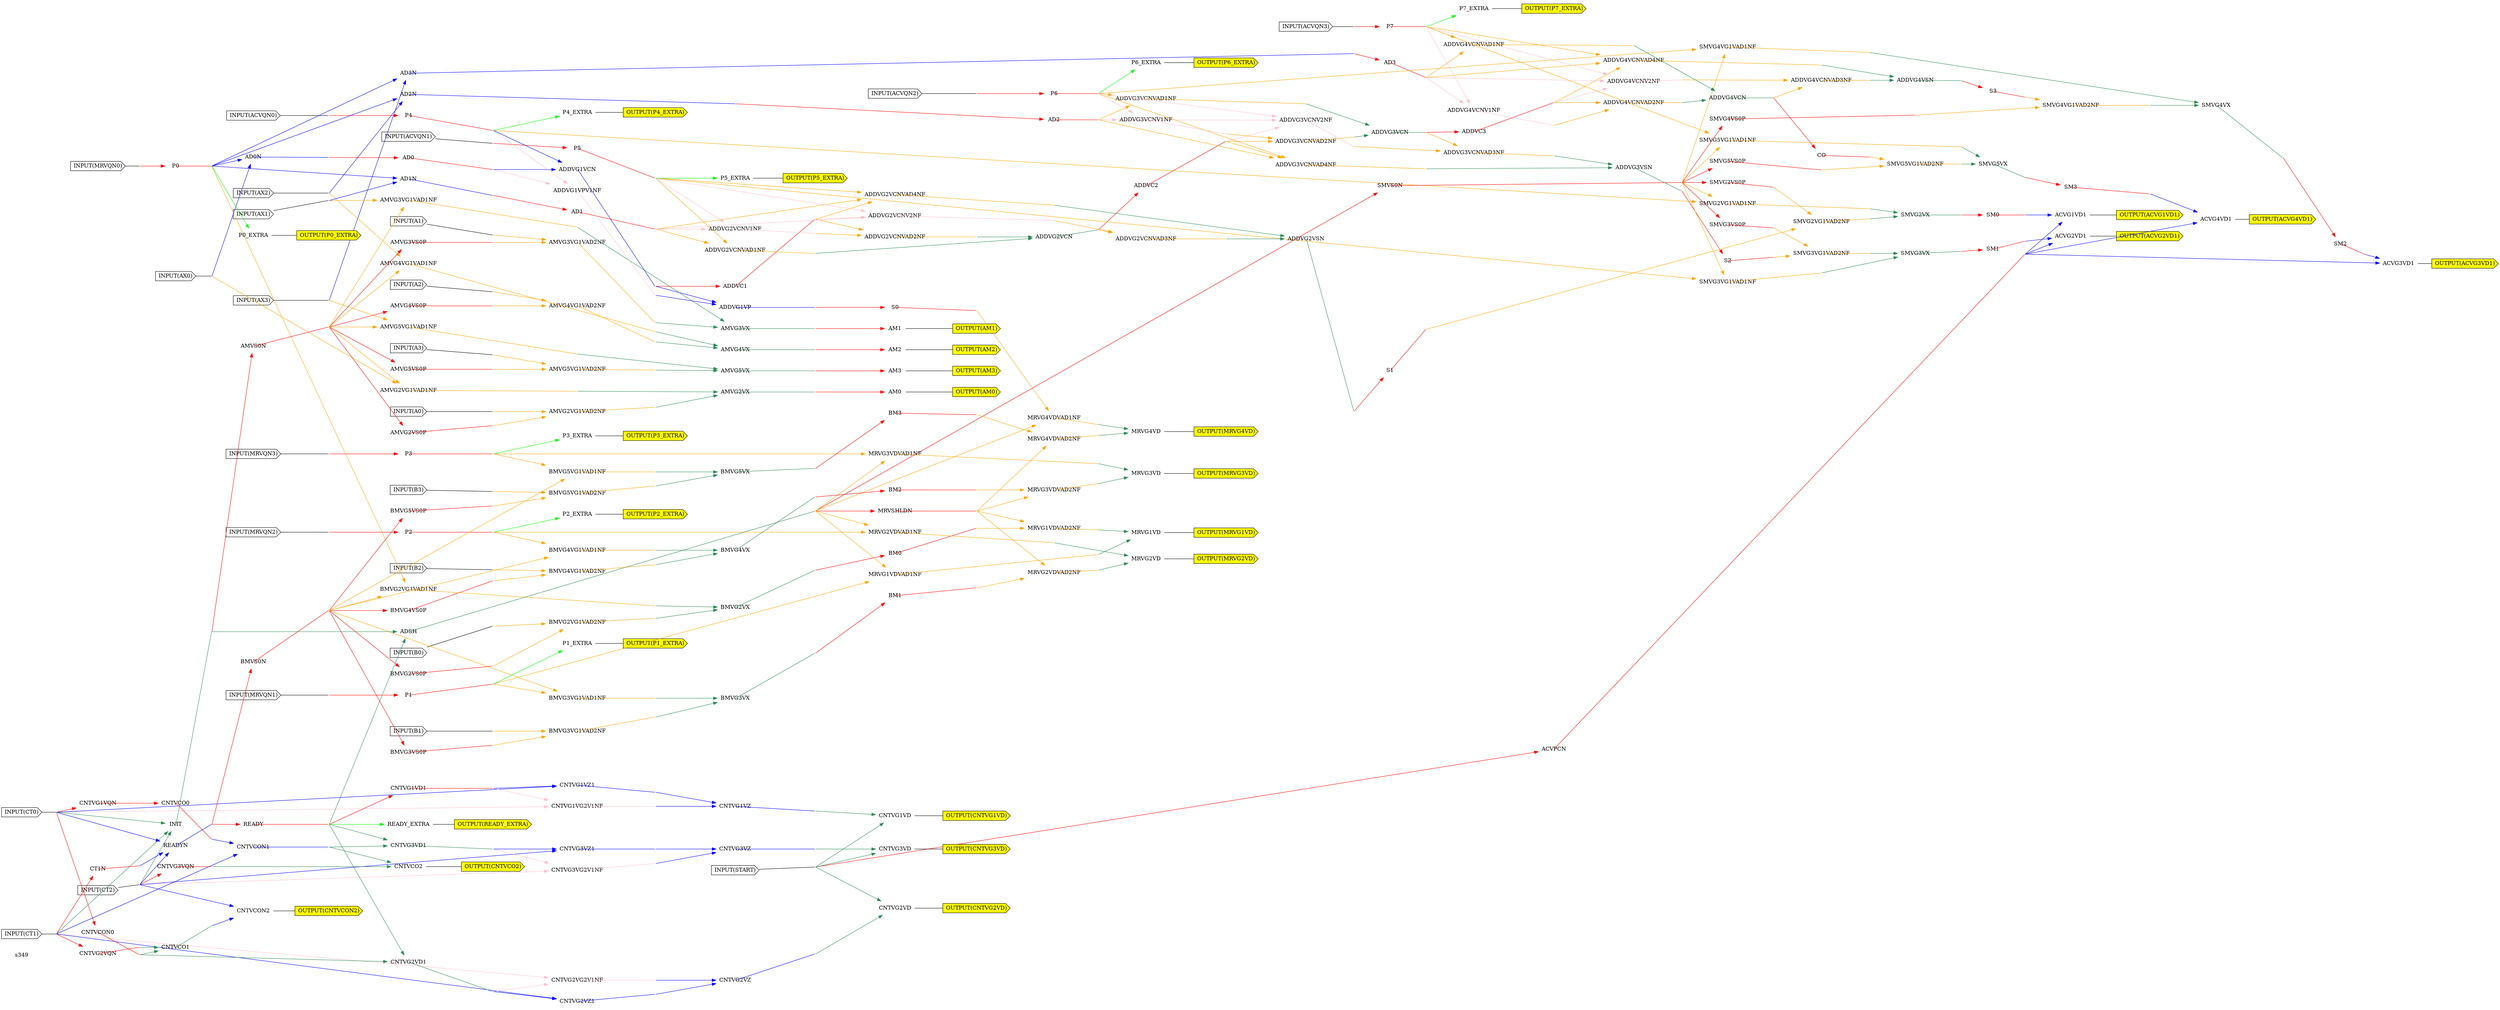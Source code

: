 digraph a
{
	//24 Inputs
	//26 Outputs
	//170 Gates
	overlap = false;
	rankdir = LR;
	splines = false;
	"s349" [color = invis]
	START [label = "INPUT(START)" shape = cds style = filled fillcolor = white]
	OSTART [label = "", fixedsize="false", width=0, height=0, shape=none]
	START -> OSTART [arrowhead=none]
	B0 [label = "INPUT(B0)" shape = cds style = filled fillcolor = white]
	OB0 [label = "", fixedsize="false", width=0, height=0, shape=none]
	B0 -> OB0 [arrowhead=none]
	B1 [label = "INPUT(B1)" shape = cds style = filled fillcolor = white]
	OB1 [label = "", fixedsize="false", width=0, height=0, shape=none]
	B1 -> OB1 [arrowhead=none]
	B2 [label = "INPUT(B2)" shape = cds style = filled fillcolor = white]
	OB2 [label = "", fixedsize="false", width=0, height=0, shape=none]
	B2 -> OB2 [arrowhead=none]
	B3 [label = "INPUT(B3)" shape = cds style = filled fillcolor = white]
	OB3 [label = "", fixedsize="false", width=0, height=0, shape=none]
	B3 -> OB3 [arrowhead=none]
	A0 [label = "INPUT(A0)" shape = cds style = filled fillcolor = white]
	OA0 [label = "", fixedsize="false", width=0, height=0, shape=none]
	A0 -> OA0 [arrowhead=none]
	A1 [label = "INPUT(A1)" shape = cds style = filled fillcolor = white]
	OA1 [label = "", fixedsize="false", width=0, height=0, shape=none]
	A1 -> OA1 [arrowhead=none]
	A2 [label = "INPUT(A2)" shape = cds style = filled fillcolor = white]
	OA2 [label = "", fixedsize="false", width=0, height=0, shape=none]
	A2 -> OA2 [arrowhead=none]
	A3 [label = "INPUT(A3)" shape = cds style = filled fillcolor = white]
	OA3 [label = "", fixedsize="false", width=0, height=0, shape=none]
	A3 -> OA3 [arrowhead=none]
	CT2 [label = "INPUT(CT2)" shape = cds style = filled fillcolor = white]
	OCT2 [label = "", fixedsize="false", width=0, height=0, shape=none]
	CT2 -> OCT2 [arrowhead=none]
	CT1 [label = "INPUT(CT1)" shape = cds style = filled fillcolor = white]
	OCT1 [label = "", fixedsize="false", width=0, height=0, shape=none]
	CT1 -> OCT1 [arrowhead=none]
	CT0 [label = "INPUT(CT0)" shape = cds style = filled fillcolor = white]
	OCT0 [label = "", fixedsize="false", width=0, height=0, shape=none]
	CT0 -> OCT0 [arrowhead=none]
	ACVQN3 [label = "INPUT(ACVQN3)" shape = cds style = filled fillcolor = white]
	OACVQN3 [label = "", fixedsize="false", width=0, height=0, shape=none]
	ACVQN3 -> OACVQN3 [arrowhead=none]
	ACVQN2 [label = "INPUT(ACVQN2)" shape = cds style = filled fillcolor = white]
	OACVQN2 [label = "", fixedsize="false", width=0, height=0, shape=none]
	ACVQN2 -> OACVQN2 [arrowhead=none]
	ACVQN1 [label = "INPUT(ACVQN1)" shape = cds style = filled fillcolor = white]
	OACVQN1 [label = "", fixedsize="false", width=0, height=0, shape=none]
	ACVQN1 -> OACVQN1 [arrowhead=none]
	ACVQN0 [label = "INPUT(ACVQN0)" shape = cds style = filled fillcolor = white]
	OACVQN0 [label = "", fixedsize="false", width=0, height=0, shape=none]
	ACVQN0 -> OACVQN0 [arrowhead=none]
	MRVQN3 [label = "INPUT(MRVQN3)" shape = cds style = filled fillcolor = white]
	OMRVQN3 [label = "", fixedsize="false", width=0, height=0, shape=none]
	MRVQN3 -> OMRVQN3 [arrowhead=none]
	MRVQN2 [label = "INPUT(MRVQN2)" shape = cds style = filled fillcolor = white]
	OMRVQN2 [label = "", fixedsize="false", width=0, height=0, shape=none]
	MRVQN2 -> OMRVQN2 [arrowhead=none]
	MRVQN1 [label = "INPUT(MRVQN1)" shape = cds style = filled fillcolor = white]
	OMRVQN1 [label = "", fixedsize="false", width=0, height=0, shape=none]
	MRVQN1 -> OMRVQN1 [arrowhead=none]
	MRVQN0 [label = "INPUT(MRVQN0)" shape = cds style = filled fillcolor = white]
	OMRVQN0 [label = "", fixedsize="false", width=0, height=0, shape=none]
	MRVQN0 -> OMRVQN0 [arrowhead=none]
	AX3 [label = "INPUT(AX3)" shape = cds style = filled fillcolor = white]
	OAX3 [label = "", fixedsize="false", width=0, height=0, shape=none]
	AX3 -> OAX3 [arrowhead=none]
	AX2 [label = "INPUT(AX2)" shape = cds style = filled fillcolor = white]
	OAX2 [label = "", fixedsize="false", width=0, height=0, shape=none]
	AX2 -> OAX2 [arrowhead=none]
	AX1 [label = "INPUT(AX1)" shape = cds style = filled fillcolor = white]
	OAX1 [label = "", fixedsize="false", width=0, height=0, shape=none]
	AX1 -> OAX1 [arrowhead=none]
	AX0 [label = "INPUT(AX0)" shape = cds style = filled fillcolor = white]
	OAX0 [label = "", fixedsize="false", width=0, height=0, shape=none]
	AX0 -> OAX0 [arrowhead=none]
	OREADY_EXTRA [label = "OUTPUT(READY_EXTRA)" shape = cds style = filled fillcolor = yellow]
	OP7_EXTRA [label = "OUTPUT(P7_EXTRA)" shape = cds style = filled fillcolor = yellow]
	OP6_EXTRA [label = "OUTPUT(P6_EXTRA)" shape = cds style = filled fillcolor = yellow]
	OP5_EXTRA [label = "OUTPUT(P5_EXTRA)" shape = cds style = filled fillcolor = yellow]
	OP4_EXTRA [label = "OUTPUT(P4_EXTRA)" shape = cds style = filled fillcolor = yellow]
	OP3_EXTRA [label = "OUTPUT(P3_EXTRA)" shape = cds style = filled fillcolor = yellow]
	OP2_EXTRA [label = "OUTPUT(P2_EXTRA)" shape = cds style = filled fillcolor = yellow]
	OP1_EXTRA [label = "OUTPUT(P1_EXTRA)" shape = cds style = filled fillcolor = yellow]
	OP0_EXTRA [label = "OUTPUT(P0_EXTRA)" shape = cds style = filled fillcolor = yellow]
	OAM3 [label = "OUTPUT(AM3)" shape = cds style = filled fillcolor = yellow]
	OAM2 [label = "OUTPUT(AM2)" shape = cds style = filled fillcolor = yellow]
	OAM1 [label = "OUTPUT(AM1)" shape = cds style = filled fillcolor = yellow]
	OAM0 [label = "OUTPUT(AM0)" shape = cds style = filled fillcolor = yellow]
	OCNTVCON2 [label = "OUTPUT(CNTVCON2)" shape = cds style = filled fillcolor = yellow]
	OACVG4VD1 [label = "OUTPUT(ACVG4VD1)" shape = cds style = filled fillcolor = yellow]
	OACVG3VD1 [label = "OUTPUT(ACVG3VD1)" shape = cds style = filled fillcolor = yellow]
	OACVG2VD1 [label = "OUTPUT(ACVG2VD1)" shape = cds style = filled fillcolor = yellow]
	OACVG1VD1 [label = "OUTPUT(ACVG1VD1)" shape = cds style = filled fillcolor = yellow]
	OCNTVCO2 [label = "OUTPUT(CNTVCO2)" shape = cds style = filled fillcolor = yellow]
	OCNTVG3VD [label = "OUTPUT(CNTVG3VD)" shape = cds style = filled fillcolor = yellow]
	OCNTVG2VD [label = "OUTPUT(CNTVG2VD)" shape = cds style = filled fillcolor = yellow]
	OCNTVG1VD [label = "OUTPUT(CNTVG1VD)" shape = cds style = filled fillcolor = yellow]
	OMRVG4VD [label = "OUTPUT(MRVG4VD)" shape = cds style = filled fillcolor = yellow]
	OMRVG3VD [label = "OUTPUT(MRVG3VD)" shape = cds style = filled fillcolor = yellow]
	OMRVG2VD [label = "OUTPUT(MRVG2VD)" shape = cds style = filled fillcolor = yellow]
	OMRVG1VD [label = "OUTPUT(MRVG1VD)" shape = cds style = filled fillcolor = yellow]
	READY [label = "READY" shape = none fillcolor = red image="NOT.png"];
	OREADY [label = "", fixedsize="false", width=0, height=0, shape=none]
	READY -> OREADY [arrowhead=none color = red tailclip=false]
	OREADYN -> READY [color = red];
	CT1N [label = "CT1N" shape = none fillcolor = red image="NOT.png"];
	OCT1N [label = "", fixedsize="false", width=0, height=0, shape=none]
	CT1N -> OCT1N [arrowhead=none color = red tailclip=false]
	OCT1 -> CT1N [color = red];
	CNTVG3VQN [label = "CNTVG3VQN" shape = none fillcolor = red image="NOT.png"];
	OCNTVG3VQN [label = "", fixedsize="false", width=0, height=0, shape=none]
	CNTVG3VQN -> OCNTVG3VQN [arrowhead=none color = red tailclip=false]
	OCT2 -> CNTVG3VQN [color = red];
	CNTVG2VQN [label = "CNTVG2VQN" shape = none fillcolor = red image="NOT.png"];
	OCNTVG2VQN [label = "", fixedsize="false", width=0, height=0, shape=none]
	CNTVG2VQN -> OCNTVG2VQN [arrowhead=none color = red tailclip=false]
	OCT1 -> CNTVG2VQN [color = red];
	CNTVCO0 [label = "CNTVCO0" shape = none fillcolor = red image="NOT.png"];
	OCNTVCO0 [label = "", fixedsize="false", width=0, height=0, shape=none]
	CNTVCO0 -> OCNTVCO0 [arrowhead=none color = red tailclip=false]
	OCNTVG1VQN -> CNTVCO0 [color = red];
	CNTVCON0 [label = "CNTVCON0" shape = none fillcolor = red image="NOT.png"];
	OCNTVCON0 [label = "", fixedsize="false", width=0, height=0, shape=none]
	CNTVCON0 -> OCNTVCON0 [arrowhead=none color = red tailclip=false]
	OCT0 -> CNTVCON0 [color = red];
	CNTVG1VQN [label = "CNTVG1VQN" shape = none fillcolor = red image="NOT.png"];
	OCNTVG1VQN [label = "", fixedsize="false", width=0, height=0, shape=none]
	CNTVG1VQN -> OCNTVG1VQN [arrowhead=none color = red tailclip=false]
	OCT0 -> CNTVG1VQN [color = red];
	CNTVG1VD1 [label = "CNTVG1VD1" shape = none fillcolor = red image="NOT.png"];
	OCNTVG1VD1 [label = "", fixedsize="false", width=0, height=0, shape=none]
	CNTVG1VD1 -> OCNTVG1VD1 [arrowhead=none color = red tailclip=false]
	OREADY -> CNTVG1VD1 [color = red];
	S3 [label = "S3" shape = none fillcolor = red image="NOT.png"];
	OS3 [label = "", fixedsize="false", width=0, height=0, shape=none]
	S3 -> OS3 [arrowhead=none color = red tailclip=false]
	OADDVG4VSN -> S3 [color = red];
	CO [label = "CO" shape = none fillcolor = red image="NOT.png"];
	OCO [label = "", fixedsize="false", width=0, height=0, shape=none]
	CO -> OCO [arrowhead=none color = red tailclip=false]
	OADDVG4VCN -> CO [color = red];
	S2 [label = "S2" shape = none fillcolor = red image="NOT.png"];
	OS2 [label = "", fixedsize="false", width=0, height=0, shape=none]
	S2 -> OS2 [arrowhead=none color = red tailclip=false]
	OADDVG3VSN -> S2 [color = red];
	ADDVC3 [label = "ADDVC3" shape = none fillcolor = red image="NOT.png"];
	OADDVC3 [label = "", fixedsize="false", width=0, height=0, shape=none]
	ADDVC3 -> OADDVC3 [arrowhead=none color = red tailclip=false]
	OADDVG3VCN -> ADDVC3 [color = red];
	S1 [label = "S1" shape = none fillcolor = red image="NOT.png"];
	OS1 [label = "", fixedsize="false", width=0, height=0, shape=none]
	S1 -> OS1 [arrowhead=none color = red tailclip=false]
	OADDVG2VSN -> S1 [color = red];
	ADDVC2 [label = "ADDVC2" shape = none fillcolor = red image="NOT.png"];
	OADDVC2 [label = "", fixedsize="false", width=0, height=0, shape=none]
	ADDVC2 -> OADDVC2 [arrowhead=none color = red tailclip=false]
	OADDVG2VCN -> ADDVC2 [color = red];
	ADDVC1 [label = "ADDVC1" shape = none fillcolor = red image="NOT.png"];
	OADDVC1 [label = "", fixedsize="false", width=0, height=0, shape=none]
	ADDVC1 -> OADDVC1 [arrowhead=none color = red tailclip=false]
	OADDVG1VCN -> ADDVC1 [color = red];
	S0 [label = "S0" shape = none fillcolor = red image="NOT.png"];
	OS0 [label = "", fixedsize="false", width=0, height=0, shape=none]
	S0 -> OS0 [arrowhead=none color = red tailclip=false]
	OADDVG1VP -> S0 [color = red];
	AD0 [label = "AD0" shape = none fillcolor = red image="NOT.png"];
	OAD0 [label = "", fixedsize="false", width=0, height=0, shape=none]
	AD0 -> OAD0 [arrowhead=none color = red tailclip=false]
	OAD0N -> AD0 [color = red];
	AD1 [label = "AD1" shape = none fillcolor = red image="NOT.png"];
	OAD1 [label = "", fixedsize="false", width=0, height=0, shape=none]
	AD1 -> OAD1 [arrowhead=none color = red tailclip=false]
	OAD1N -> AD1 [color = red];
	AD2 [label = "AD2" shape = none fillcolor = red image="NOT.png"];
	OAD2 [label = "", fixedsize="false", width=0, height=0, shape=none]
	AD2 -> OAD2 [arrowhead=none color = red tailclip=false]
	OAD2N -> AD2 [color = red];
	AD3 [label = "AD3" shape = none fillcolor = red image="NOT.png"];
	OAD3 [label = "", fixedsize="false", width=0, height=0, shape=none]
	AD3 -> OAD3 [arrowhead=none color = red tailclip=false]
	OAD3N -> AD3 [color = red];
	ACVPCN [label = "ACVPCN" shape = none fillcolor = red image="NOT.png"];
	OACVPCN [label = "", fixedsize="false", width=0, height=0, shape=none]
	ACVPCN -> OACVPCN [arrowhead=none color = red tailclip=false]
	OSTART -> ACVPCN [color = red];
	P7 [label = "P7" shape = none fillcolor = red image="NOT.png"];
	OP7 [label = "", fixedsize="false", width=0, height=0, shape=none]
	P7 -> OP7 [arrowhead=none color = red tailclip=false]
	OACVQN3 -> P7 [color = red];
	P6 [label = "P6" shape = none fillcolor = red image="NOT.png"];
	OP6 [label = "", fixedsize="false", width=0, height=0, shape=none]
	P6 -> OP6 [arrowhead=none color = red tailclip=false]
	OACVQN2 -> P6 [color = red];
	P5 [label = "P5" shape = none fillcolor = red image="NOT.png"];
	OP5 [label = "", fixedsize="false", width=0, height=0, shape=none]
	P5 -> OP5 [arrowhead=none color = red tailclip=false]
	OACVQN1 -> P5 [color = red];
	P4 [label = "P4" shape = none fillcolor = red image="NOT.png"];
	OP4 [label = "", fixedsize="false", width=0, height=0, shape=none]
	P4 -> OP4 [arrowhead=none color = red tailclip=false]
	OACVQN0 -> P4 [color = red];
	SMVG5VS0P [label = "SMVG5VS0P" shape = none fillcolor = red image="NOT.png"];
	OSMVG5VS0P [label = "", fixedsize="false", width=0, height=0, shape=none]
	SMVG5VS0P -> OSMVG5VS0P [arrowhead=none color = red tailclip=false]
	OSMVS0N -> SMVG5VS0P [color = red];
	SM3 [label = "SM3" shape = none fillcolor = red image="NOT.png"];
	OSM3 [label = "", fixedsize="false", width=0, height=0, shape=none]
	SM3 -> OSM3 [arrowhead=none color = red tailclip=false]
	OSMVG5VX -> SM3 [color = red];
	SMVG4VS0P [label = "SMVG4VS0P" shape = none fillcolor = red image="NOT.png"];
	OSMVG4VS0P [label = "", fixedsize="false", width=0, height=0, shape=none]
	SMVG4VS0P -> OSMVG4VS0P [arrowhead=none color = red tailclip=false]
	OSMVS0N -> SMVG4VS0P [color = red];
	SM2 [label = "SM2" shape = none fillcolor = red image="NOT.png"];
	OSM2 [label = "", fixedsize="false", width=0, height=0, shape=none]
	SM2 -> OSM2 [arrowhead=none color = red tailclip=false]
	OSMVG4VX -> SM2 [color = red];
	SMVG3VS0P [label = "SMVG3VS0P" shape = none fillcolor = red image="NOT.png"];
	OSMVG3VS0P [label = "", fixedsize="false", width=0, height=0, shape=none]
	SMVG3VS0P -> OSMVG3VS0P [arrowhead=none color = red tailclip=false]
	OSMVS0N -> SMVG3VS0P [color = red];
	SM1 [label = "SM1" shape = none fillcolor = red image="NOT.png"];
	OSM1 [label = "", fixedsize="false", width=0, height=0, shape=none]
	SM1 -> OSM1 [arrowhead=none color = red tailclip=false]
	OSMVG3VX -> SM1 [color = red];
	SMVG2VS0P [label = "SMVG2VS0P" shape = none fillcolor = red image="NOT.png"];
	OSMVG2VS0P [label = "", fixedsize="false", width=0, height=0, shape=none]
	SMVG2VS0P -> OSMVG2VS0P [arrowhead=none color = red tailclip=false]
	OSMVS0N -> SMVG2VS0P [color = red];
	SM0 [label = "SM0" shape = none fillcolor = red image="NOT.png"];
	OSM0 [label = "", fixedsize="false", width=0, height=0, shape=none]
	SM0 -> OSM0 [arrowhead=none color = red tailclip=false]
	OSMVG2VX -> SM0 [color = red];
	SMVS0N [label = "SMVS0N" shape = none fillcolor = red image="NOT.png"];
	OSMVS0N [label = "", fixedsize="false", width=0, height=0, shape=none]
	SMVS0N -> OSMVS0N [arrowhead=none color = red tailclip=false]
	OADSH -> SMVS0N [color = red];
	MRVSHLDN [label = "MRVSHLDN" shape = none fillcolor = red image="NOT.png"];
	OMRVSHLDN [label = "", fixedsize="false", width=0, height=0, shape=none]
	MRVSHLDN -> OMRVSHLDN [arrowhead=none color = red tailclip=false]
	OADSH -> MRVSHLDN [color = red];
	P3 [label = "P3" shape = none fillcolor = red image="NOT.png"];
	OP3 [label = "", fixedsize="false", width=0, height=0, shape=none]
	P3 -> OP3 [arrowhead=none color = red tailclip=false]
	OMRVQN3 -> P3 [color = red];
	P2 [label = "P2" shape = none fillcolor = red image="NOT.png"];
	OP2 [label = "", fixedsize="false", width=0, height=0, shape=none]
	P2 -> OP2 [arrowhead=none color = red tailclip=false]
	OMRVQN2 -> P2 [color = red];
	P1 [label = "P1" shape = none fillcolor = red image="NOT.png"];
	OP1 [label = "", fixedsize="false", width=0, height=0, shape=none]
	P1 -> OP1 [arrowhead=none color = red tailclip=false]
	OMRVQN1 -> P1 [color = red];
	P0 [label = "P0" shape = none fillcolor = red image="NOT.png"];
	OP0 [label = "", fixedsize="false", width=0, height=0, shape=none]
	P0 -> OP0 [arrowhead=none color = red tailclip=false]
	OMRVQN0 -> P0 [color = red];
	BMVG5VS0P [label = "BMVG5VS0P" shape = none fillcolor = red image="NOT.png"];
	OBMVG5VS0P [label = "", fixedsize="false", width=0, height=0, shape=none]
	BMVG5VS0P -> OBMVG5VS0P [arrowhead=none color = red tailclip=false]
	OBMVS0N -> BMVG5VS0P [color = red];
	BM3 [label = "BM3" shape = none fillcolor = red image="NOT.png"];
	OBM3 [label = "", fixedsize="false", width=0, height=0, shape=none]
	BM3 -> OBM3 [arrowhead=none color = red tailclip=false]
	OBMVG5VX -> BM3 [color = red];
	BMVG4VS0P [label = "BMVG4VS0P" shape = none fillcolor = red image="NOT.png"];
	OBMVG4VS0P [label = "", fixedsize="false", width=0, height=0, shape=none]
	BMVG4VS0P -> OBMVG4VS0P [arrowhead=none color = red tailclip=false]
	OBMVS0N -> BMVG4VS0P [color = red];
	BM2 [label = "BM2" shape = none fillcolor = red image="NOT.png"];
	OBM2 [label = "", fixedsize="false", width=0, height=0, shape=none]
	BM2 -> OBM2 [arrowhead=none color = red tailclip=false]
	OBMVG4VX -> BM2 [color = red];
	BMVG3VS0P [label = "BMVG3VS0P" shape = none fillcolor = red image="NOT.png"];
	OBMVG3VS0P [label = "", fixedsize="false", width=0, height=0, shape=none]
	BMVG3VS0P -> OBMVG3VS0P [arrowhead=none color = red tailclip=false]
	OBMVS0N -> BMVG3VS0P [color = red];
	BM1 [label = "BM1" shape = none fillcolor = red image="NOT.png"];
	OBM1 [label = "", fixedsize="false", width=0, height=0, shape=none]
	BM1 -> OBM1 [arrowhead=none color = red tailclip=false]
	OBMVG3VX -> BM1 [color = red];
	BMVG2VS0P [label = "BMVG2VS0P" shape = none fillcolor = red image="NOT.png"];
	OBMVG2VS0P [label = "", fixedsize="false", width=0, height=0, shape=none]
	BMVG2VS0P -> OBMVG2VS0P [arrowhead=none color = red tailclip=false]
	OBMVS0N -> BMVG2VS0P [color = red];
	BM0 [label = "BM0" shape = none fillcolor = red image="NOT.png"];
	OBM0 [label = "", fixedsize="false", width=0, height=0, shape=none]
	BM0 -> OBM0 [arrowhead=none color = red tailclip=false]
	OBMVG2VX -> BM0 [color = red];
	BMVS0N [label = "BMVS0N" shape = none fillcolor = red image="NOT.png"];
	OBMVS0N [label = "", fixedsize="false", width=0, height=0, shape=none]
	BMVS0N -> OBMVS0N [arrowhead=none color = red tailclip=false]
	OREADYN -> BMVS0N [color = red];
	AMVG5VS0P [label = "AMVG5VS0P" shape = none fillcolor = red image="NOT.png"];
	OAMVG5VS0P [label = "", fixedsize="false", width=0, height=0, shape=none]
	AMVG5VS0P -> OAMVG5VS0P [arrowhead=none color = red tailclip=false]
	OAMVS0N -> AMVG5VS0P [color = red];
	AM3 [label = "AM3" shape = none fillcolor = red image="NOT.png"];
	AM3 -> OAM3 [arrowhead=none color = black]
	OAMVG5VX -> AM3 [color = red];
	AMVG4VS0P [label = "AMVG4VS0P" shape = none fillcolor = red image="NOT.png"];
	OAMVG4VS0P [label = "", fixedsize="false", width=0, height=0, shape=none]
	AMVG4VS0P -> OAMVG4VS0P [arrowhead=none color = red tailclip=false]
	OAMVS0N -> AMVG4VS0P [color = red];
	AM2 [label = "AM2" shape = none fillcolor = red image="NOT.png"];
	AM2 -> OAM2 [arrowhead=none color = black]
	OAMVG4VX -> AM2 [color = red];
	AMVG3VS0P [label = "AMVG3VS0P" shape = none fillcolor = red image="NOT.png"];
	OAMVG3VS0P [label = "", fixedsize="false", width=0, height=0, shape=none]
	AMVG3VS0P -> OAMVG3VS0P [arrowhead=none color = red tailclip=false]
	OAMVS0N -> AMVG3VS0P [color = red];
	AM1 [label = "AM1" shape = none fillcolor = red image="NOT.png"];
	AM1 -> OAM1 [arrowhead=none color = black]
	OAMVG3VX -> AM1 [color = red];
	AMVG2VS0P [label = "AMVG2VS0P" shape = none fillcolor = red image="NOT.png"];
	OAMVG2VS0P [label = "", fixedsize="false", width=0, height=0, shape=none]
	AMVG2VS0P -> OAMVG2VS0P [arrowhead=none color = red tailclip=false]
	OAMVS0N -> AMVG2VS0P [color = red];
	AM0 [label = "AM0" shape = none fillcolor = red image="NOT.png"];
	AM0 -> OAM0 [arrowhead=none color = black]
	OAMVG2VX -> AM0 [color = red];
	AMVS0N [label = "AMVS0N" shape = none fillcolor = red image="NOT.png"];
	OAMVS0N [label = "", fixedsize="false", width=0, height=0, shape=none]
	AMVS0N -> OAMVS0N [arrowhead=none color = red tailclip=false]
	OINIT -> AMVS0N [color = red];
	ADDVG4VCNVAD4NF [label = "ADDVG4VCNVAD4NF" shape = none fillcolor = orange image="AND.png"];
	OADDVG4VCNVAD4NF [label = "", fixedsize="false", width=0, height=0, shape=none]
	ADDVG4VCNVAD4NF -> OADDVG4VCNVAD4NF [arrowhead=none color = orange tailclip=false]
	OADDVC3 -> ADDVG4VCNVAD4NF [color = orange];
	OAD3 -> ADDVG4VCNVAD4NF [color = orange];
	OP7 -> ADDVG4VCNVAD4NF [color = orange];
	ADDVG4VCNVAD3NF [label = "ADDVG4VCNVAD3NF" shape = none fillcolor = orange image="AND.png"];
	OADDVG4VCNVAD3NF [label = "", fixedsize="false", width=0, height=0, shape=none]
	ADDVG4VCNVAD3NF -> OADDVG4VCNVAD3NF [arrowhead=none color = orange tailclip=false]
	OADDVG4VCNV2NF -> ADDVG4VCNVAD3NF [color = orange];
	OADDVG4VCN -> ADDVG4VCNVAD3NF [color = orange];
	ADDVG4VCNVAD2NF [label = "ADDVG4VCNVAD2NF" shape = none fillcolor = orange image="AND.png"];
	OADDVG4VCNVAD2NF [label = "", fixedsize="false", width=0, height=0, shape=none]
	ADDVG4VCNVAD2NF -> OADDVG4VCNVAD2NF [arrowhead=none color = orange tailclip=false]
	OADDVC3 -> ADDVG4VCNVAD2NF [color = orange];
	OADDVG4VCNV1NF -> ADDVG4VCNVAD2NF [color = orange];
	ADDVG4VCNVAD1NF [label = "ADDVG4VCNVAD1NF" shape = none fillcolor = orange image="AND.png"];
	OADDVG4VCNVAD1NF [label = "", fixedsize="false", width=0, height=0, shape=none]
	ADDVG4VCNVAD1NF -> OADDVG4VCNVAD1NF [arrowhead=none color = orange tailclip=false]
	OAD3 -> ADDVG4VCNVAD1NF [color = orange];
	OP7 -> ADDVG4VCNVAD1NF [color = orange];
	ADDVG3VCNVAD4NF [label = "ADDVG3VCNVAD4NF" shape = none fillcolor = orange image="AND.png"];
	OADDVG3VCNVAD4NF [label = "", fixedsize="false", width=0, height=0, shape=none]
	ADDVG3VCNVAD4NF -> OADDVG3VCNVAD4NF [arrowhead=none color = orange tailclip=false]
	OADDVC2 -> ADDVG3VCNVAD4NF [color = orange];
	OAD2 -> ADDVG3VCNVAD4NF [color = orange];
	OP6 -> ADDVG3VCNVAD4NF [color = orange];
	ADDVG3VCNVAD3NF [label = "ADDVG3VCNVAD3NF" shape = none fillcolor = orange image="AND.png"];
	OADDVG3VCNVAD3NF [label = "", fixedsize="false", width=0, height=0, shape=none]
	ADDVG3VCNVAD3NF -> OADDVG3VCNVAD3NF [arrowhead=none color = orange tailclip=false]
	OADDVG3VCNV2NF -> ADDVG3VCNVAD3NF [color = orange];
	OADDVG3VCN -> ADDVG3VCNVAD3NF [color = orange];
	ADDVG3VCNVAD2NF [label = "ADDVG3VCNVAD2NF" shape = none fillcolor = orange image="AND.png"];
	OADDVG3VCNVAD2NF [label = "", fixedsize="false", width=0, height=0, shape=none]
	ADDVG3VCNVAD2NF -> OADDVG3VCNVAD2NF [arrowhead=none color = orange tailclip=false]
	OADDVC2 -> ADDVG3VCNVAD2NF [color = orange];
	OADDVG3VCNV1NF -> ADDVG3VCNVAD2NF [color = orange];
	ADDVG3VCNVAD1NF [label = "ADDVG3VCNVAD1NF" shape = none fillcolor = orange image="AND.png"];
	OADDVG3VCNVAD1NF [label = "", fixedsize="false", width=0, height=0, shape=none]
	ADDVG3VCNVAD1NF -> OADDVG3VCNVAD1NF [arrowhead=none color = orange tailclip=false]
	OAD2 -> ADDVG3VCNVAD1NF [color = orange];
	OP6 -> ADDVG3VCNVAD1NF [color = orange];
	ADDVG2VCNVAD4NF [label = "ADDVG2VCNVAD4NF" shape = none fillcolor = orange image="AND.png"];
	OADDVG2VCNVAD4NF [label = "", fixedsize="false", width=0, height=0, shape=none]
	ADDVG2VCNVAD4NF -> OADDVG2VCNVAD4NF [arrowhead=none color = orange tailclip=false]
	OADDVC1 -> ADDVG2VCNVAD4NF [color = orange];
	OAD1 -> ADDVG2VCNVAD4NF [color = orange];
	OP5 -> ADDVG2VCNVAD4NF [color = orange];
	ADDVG2VCNVAD3NF [label = "ADDVG2VCNVAD3NF" shape = none fillcolor = orange image="AND.png"];
	OADDVG2VCNVAD3NF [label = "", fixedsize="false", width=0, height=0, shape=none]
	ADDVG2VCNVAD3NF -> OADDVG2VCNVAD3NF [arrowhead=none color = orange tailclip=false]
	OADDVG2VCNV2NF -> ADDVG2VCNVAD3NF [color = orange];
	OADDVG2VCN -> ADDVG2VCNVAD3NF [color = orange];
	ADDVG2VCNVAD2NF [label = "ADDVG2VCNVAD2NF" shape = none fillcolor = orange image="AND.png"];
	OADDVG2VCNVAD2NF [label = "", fixedsize="false", width=0, height=0, shape=none]
	ADDVG2VCNVAD2NF -> OADDVG2VCNVAD2NF [arrowhead=none color = orange tailclip=false]
	OADDVC1 -> ADDVG2VCNVAD2NF [color = orange];
	OADDVG2VCNV1NF -> ADDVG2VCNVAD2NF [color = orange];
	ADDVG2VCNVAD1NF [label = "ADDVG2VCNVAD1NF" shape = none fillcolor = orange image="AND.png"];
	OADDVG2VCNVAD1NF [label = "", fixedsize="false", width=0, height=0, shape=none]
	ADDVG2VCNVAD1NF -> OADDVG2VCNVAD1NF [arrowhead=none color = orange tailclip=false]
	OAD1 -> ADDVG2VCNVAD1NF [color = orange];
	OP5 -> ADDVG2VCNVAD1NF [color = orange];
	SMVG5VG1VAD2NF [label = "SMVG5VG1VAD2NF" shape = none fillcolor = orange image="AND.png"];
	OSMVG5VG1VAD2NF [label = "", fixedsize="false", width=0, height=0, shape=none]
	SMVG5VG1VAD2NF -> OSMVG5VG1VAD2NF [arrowhead=none color = orange tailclip=false]
	OSMVG5VS0P -> SMVG5VG1VAD2NF [color = orange];
	OCO -> SMVG5VG1VAD2NF [color = orange];
	SMVG5VG1VAD1NF [label = "SMVG5VG1VAD1NF" shape = none fillcolor = orange image="AND.png"];
	OSMVG5VG1VAD1NF [label = "", fixedsize="false", width=0, height=0, shape=none]
	SMVG5VG1VAD1NF -> OSMVG5VG1VAD1NF [arrowhead=none color = orange tailclip=false]
	OSMVS0N -> SMVG5VG1VAD1NF [color = orange];
	OP7 -> SMVG5VG1VAD1NF [color = orange];
	SMVG4VG1VAD2NF [label = "SMVG4VG1VAD2NF" shape = none fillcolor = orange image="AND.png"];
	OSMVG4VG1VAD2NF [label = "", fixedsize="false", width=0, height=0, shape=none]
	SMVG4VG1VAD2NF -> OSMVG4VG1VAD2NF [arrowhead=none color = orange tailclip=false]
	OSMVG4VS0P -> SMVG4VG1VAD2NF [color = orange];
	OS3 -> SMVG4VG1VAD2NF [color = orange];
	SMVG4VG1VAD1NF [label = "SMVG4VG1VAD1NF" shape = none fillcolor = orange image="AND.png"];
	OSMVG4VG1VAD1NF [label = "", fixedsize="false", width=0, height=0, shape=none]
	SMVG4VG1VAD1NF -> OSMVG4VG1VAD1NF [arrowhead=none color = orange tailclip=false]
	OSMVS0N -> SMVG4VG1VAD1NF [color = orange];
	OP6 -> SMVG4VG1VAD1NF [color = orange];
	SMVG3VG1VAD2NF [label = "SMVG3VG1VAD2NF" shape = none fillcolor = orange image="AND.png"];
	OSMVG3VG1VAD2NF [label = "", fixedsize="false", width=0, height=0, shape=none]
	SMVG3VG1VAD2NF -> OSMVG3VG1VAD2NF [arrowhead=none color = orange tailclip=false]
	OSMVG3VS0P -> SMVG3VG1VAD2NF [color = orange];
	OS2 -> SMVG3VG1VAD2NF [color = orange];
	SMVG3VG1VAD1NF [label = "SMVG3VG1VAD1NF" shape = none fillcolor = orange image="AND.png"];
	OSMVG3VG1VAD1NF [label = "", fixedsize="false", width=0, height=0, shape=none]
	SMVG3VG1VAD1NF -> OSMVG3VG1VAD1NF [arrowhead=none color = orange tailclip=false]
	OSMVS0N -> SMVG3VG1VAD1NF [color = orange];
	OP5 -> SMVG3VG1VAD1NF [color = orange];
	SMVG2VG1VAD2NF [label = "SMVG2VG1VAD2NF" shape = none fillcolor = orange image="AND.png"];
	OSMVG2VG1VAD2NF [label = "", fixedsize="false", width=0, height=0, shape=none]
	SMVG2VG1VAD2NF -> OSMVG2VG1VAD2NF [arrowhead=none color = orange tailclip=false]
	OSMVG2VS0P -> SMVG2VG1VAD2NF [color = orange];
	OS1 -> SMVG2VG1VAD2NF [color = orange];
	SMVG2VG1VAD1NF [label = "SMVG2VG1VAD1NF" shape = none fillcolor = orange image="AND.png"];
	OSMVG2VG1VAD1NF [label = "", fixedsize="false", width=0, height=0, shape=none]
	SMVG2VG1VAD1NF -> OSMVG2VG1VAD1NF [arrowhead=none color = orange tailclip=false]
	OSMVS0N -> SMVG2VG1VAD1NF [color = orange];
	OP4 -> SMVG2VG1VAD1NF [color = orange];
	MRVG4VDVAD2NF [label = "MRVG4VDVAD2NF" shape = none fillcolor = orange image="AND.png"];
	OMRVG4VDVAD2NF [label = "", fixedsize="false", width=0, height=0, shape=none]
	MRVG4VDVAD2NF -> OMRVG4VDVAD2NF [arrowhead=none color = orange tailclip=false]
	OMRVSHLDN -> MRVG4VDVAD2NF [color = orange];
	OBM3 -> MRVG4VDVAD2NF [color = orange];
	MRVG4VDVAD1NF [label = "MRVG4VDVAD1NF" shape = none fillcolor = orange image="AND.png"];
	OMRVG4VDVAD1NF [label = "", fixedsize="false", width=0, height=0, shape=none]
	MRVG4VDVAD1NF -> OMRVG4VDVAD1NF [arrowhead=none color = orange tailclip=false]
	OADSH -> MRVG4VDVAD1NF [color = orange];
	OS0 -> MRVG4VDVAD1NF [color = orange];
	MRVG3VDVAD2NF [label = "MRVG3VDVAD2NF" shape = none fillcolor = orange image="AND.png"];
	OMRVG3VDVAD2NF [label = "", fixedsize="false", width=0, height=0, shape=none]
	MRVG3VDVAD2NF -> OMRVG3VDVAD2NF [arrowhead=none color = orange tailclip=false]
	OMRVSHLDN -> MRVG3VDVAD2NF [color = orange];
	OBM2 -> MRVG3VDVAD2NF [color = orange];
	MRVG3VDVAD1NF [label = "MRVG3VDVAD1NF" shape = none fillcolor = orange image="AND.png"];
	OMRVG3VDVAD1NF [label = "", fixedsize="false", width=0, height=0, shape=none]
	MRVG3VDVAD1NF -> OMRVG3VDVAD1NF [arrowhead=none color = orange tailclip=false]
	OADSH -> MRVG3VDVAD1NF [color = orange];
	OP3 -> MRVG3VDVAD1NF [color = orange];
	MRVG2VDVAD2NF [label = "MRVG2VDVAD2NF" shape = none fillcolor = orange image="AND.png"];
	OMRVG2VDVAD2NF [label = "", fixedsize="false", width=0, height=0, shape=none]
	MRVG2VDVAD2NF -> OMRVG2VDVAD2NF [arrowhead=none color = orange tailclip=false]
	OMRVSHLDN -> MRVG2VDVAD2NF [color = orange];
	OBM1 -> MRVG2VDVAD2NF [color = orange];
	MRVG2VDVAD1NF [label = "MRVG2VDVAD1NF" shape = none fillcolor = orange image="AND.png"];
	OMRVG2VDVAD1NF [label = "", fixedsize="false", width=0, height=0, shape=none]
	MRVG2VDVAD1NF -> OMRVG2VDVAD1NF [arrowhead=none color = orange tailclip=false]
	OADSH -> MRVG2VDVAD1NF [color = orange];
	OP2 -> MRVG2VDVAD1NF [color = orange];
	MRVG1VDVAD2NF [label = "MRVG1VDVAD2NF" shape = none fillcolor = orange image="AND.png"];
	OMRVG1VDVAD2NF [label = "", fixedsize="false", width=0, height=0, shape=none]
	MRVG1VDVAD2NF -> OMRVG1VDVAD2NF [arrowhead=none color = orange tailclip=false]
	OMRVSHLDN -> MRVG1VDVAD2NF [color = orange];
	OBM0 -> MRVG1VDVAD2NF [color = orange];
	MRVG1VDVAD1NF [label = "MRVG1VDVAD1NF" shape = none fillcolor = orange image="AND.png"];
	OMRVG1VDVAD1NF [label = "", fixedsize="false", width=0, height=0, shape=none]
	MRVG1VDVAD1NF -> OMRVG1VDVAD1NF [arrowhead=none color = orange tailclip=false]
	OADSH -> MRVG1VDVAD1NF [color = orange];
	OP1 -> MRVG1VDVAD1NF [color = orange];
	BMVG5VG1VAD2NF [label = "BMVG5VG1VAD2NF" shape = none fillcolor = orange image="AND.png"];
	OBMVG5VG1VAD2NF [label = "", fixedsize="false", width=0, height=0, shape=none]
	BMVG5VG1VAD2NF -> OBMVG5VG1VAD2NF [arrowhead=none color = orange tailclip=false]
	OBMVG5VS0P -> BMVG5VG1VAD2NF [color = orange];
	OB3 -> BMVG5VG1VAD2NF [color = orange];
	BMVG5VG1VAD1NF [label = "BMVG5VG1VAD1NF" shape = none fillcolor = orange image="AND.png"];
	OBMVG5VG1VAD1NF [label = "", fixedsize="false", width=0, height=0, shape=none]
	BMVG5VG1VAD1NF -> OBMVG5VG1VAD1NF [arrowhead=none color = orange tailclip=false]
	OBMVS0N -> BMVG5VG1VAD1NF [color = orange];
	OP3 -> BMVG5VG1VAD1NF [color = orange];
	BMVG4VG1VAD2NF [label = "BMVG4VG1VAD2NF" shape = none fillcolor = orange image="AND.png"];
	OBMVG4VG1VAD2NF [label = "", fixedsize="false", width=0, height=0, shape=none]
	BMVG4VG1VAD2NF -> OBMVG4VG1VAD2NF [arrowhead=none color = orange tailclip=false]
	OBMVG4VS0P -> BMVG4VG1VAD2NF [color = orange];
	OB2 -> BMVG4VG1VAD2NF [color = orange];
	BMVG4VG1VAD1NF [label = "BMVG4VG1VAD1NF" shape = none fillcolor = orange image="AND.png"];
	OBMVG4VG1VAD1NF [label = "", fixedsize="false", width=0, height=0, shape=none]
	BMVG4VG1VAD1NF -> OBMVG4VG1VAD1NF [arrowhead=none color = orange tailclip=false]
	OBMVS0N -> BMVG4VG1VAD1NF [color = orange];
	OP2 -> BMVG4VG1VAD1NF [color = orange];
	BMVG3VG1VAD2NF [label = "BMVG3VG1VAD2NF" shape = none fillcolor = orange image="AND.png"];
	OBMVG3VG1VAD2NF [label = "", fixedsize="false", width=0, height=0, shape=none]
	BMVG3VG1VAD2NF -> OBMVG3VG1VAD2NF [arrowhead=none color = orange tailclip=false]
	OBMVG3VS0P -> BMVG3VG1VAD2NF [color = orange];
	OB1 -> BMVG3VG1VAD2NF [color = orange];
	BMVG3VG1VAD1NF [label = "BMVG3VG1VAD1NF" shape = none fillcolor = orange image="AND.png"];
	OBMVG3VG1VAD1NF [label = "", fixedsize="false", width=0, height=0, shape=none]
	BMVG3VG1VAD1NF -> OBMVG3VG1VAD1NF [arrowhead=none color = orange tailclip=false]
	OBMVS0N -> BMVG3VG1VAD1NF [color = orange];
	OP1 -> BMVG3VG1VAD1NF [color = orange];
	BMVG2VG1VAD2NF [label = "BMVG2VG1VAD2NF" shape = none fillcolor = orange image="AND.png"];
	OBMVG2VG1VAD2NF [label = "", fixedsize="false", width=0, height=0, shape=none]
	BMVG2VG1VAD2NF -> OBMVG2VG1VAD2NF [arrowhead=none color = orange tailclip=false]
	OBMVG2VS0P -> BMVG2VG1VAD2NF [color = orange];
	OB0 -> BMVG2VG1VAD2NF [color = orange];
	BMVG2VG1VAD1NF [label = "BMVG2VG1VAD1NF" shape = none fillcolor = orange image="AND.png"];
	OBMVG2VG1VAD1NF [label = "", fixedsize="false", width=0, height=0, shape=none]
	BMVG2VG1VAD1NF -> OBMVG2VG1VAD1NF [arrowhead=none color = orange tailclip=false]
	OBMVS0N -> BMVG2VG1VAD1NF [color = orange];
	OP0 -> BMVG2VG1VAD1NF [color = orange];
	AMVG5VG1VAD2NF [label = "AMVG5VG1VAD2NF" shape = none fillcolor = orange image="AND.png"];
	OAMVG5VG1VAD2NF [label = "", fixedsize="false", width=0, height=0, shape=none]
	AMVG5VG1VAD2NF -> OAMVG5VG1VAD2NF [arrowhead=none color = orange tailclip=false]
	OAMVG5VS0P -> AMVG5VG1VAD2NF [color = orange];
	OA3 -> AMVG5VG1VAD2NF [color = orange];
	AMVG5VG1VAD1NF [label = "AMVG5VG1VAD1NF" shape = none fillcolor = orange image="AND.png"];
	OAMVG5VG1VAD1NF [label = "", fixedsize="false", width=0, height=0, shape=none]
	AMVG5VG1VAD1NF -> OAMVG5VG1VAD1NF [arrowhead=none color = orange tailclip=false]
	OAMVS0N -> AMVG5VG1VAD1NF [color = orange];
	OAX3 -> AMVG5VG1VAD1NF [color = orange];
	AMVG4VG1VAD2NF [label = "AMVG4VG1VAD2NF" shape = none fillcolor = orange image="AND.png"];
	OAMVG4VG1VAD2NF [label = "", fixedsize="false", width=0, height=0, shape=none]
	AMVG4VG1VAD2NF -> OAMVG4VG1VAD2NF [arrowhead=none color = orange tailclip=false]
	OAMVG4VS0P -> AMVG4VG1VAD2NF [color = orange];
	OA2 -> AMVG4VG1VAD2NF [color = orange];
	AMVG4VG1VAD1NF [label = "AMVG4VG1VAD1NF" shape = none fillcolor = orange image="AND.png"];
	OAMVG4VG1VAD1NF [label = "", fixedsize="false", width=0, height=0, shape=none]
	AMVG4VG1VAD1NF -> OAMVG4VG1VAD1NF [arrowhead=none color = orange tailclip=false]
	OAMVS0N -> AMVG4VG1VAD1NF [color = orange];
	OAX2 -> AMVG4VG1VAD1NF [color = orange];
	AMVG3VG1VAD2NF [label = "AMVG3VG1VAD2NF" shape = none fillcolor = orange image="AND.png"];
	OAMVG3VG1VAD2NF [label = "", fixedsize="false", width=0, height=0, shape=none]
	AMVG3VG1VAD2NF -> OAMVG3VG1VAD2NF [arrowhead=none color = orange tailclip=false]
	OAMVG3VS0P -> AMVG3VG1VAD2NF [color = orange];
	OA1 -> AMVG3VG1VAD2NF [color = orange];
	AMVG3VG1VAD1NF [label = "AMVG3VG1VAD1NF" shape = none fillcolor = orange image="AND.png"];
	OAMVG3VG1VAD1NF [label = "", fixedsize="false", width=0, height=0, shape=none]
	AMVG3VG1VAD1NF -> OAMVG3VG1VAD1NF [arrowhead=none color = orange tailclip=false]
	OAMVS0N -> AMVG3VG1VAD1NF [color = orange];
	OAX1 -> AMVG3VG1VAD1NF [color = orange];
	AMVG2VG1VAD2NF [label = "AMVG2VG1VAD2NF" shape = none fillcolor = orange image="AND.png"];
	OAMVG2VG1VAD2NF [label = "", fixedsize="false", width=0, height=0, shape=none]
	AMVG2VG1VAD2NF -> OAMVG2VG1VAD2NF [arrowhead=none color = orange tailclip=false]
	OAMVG2VS0P -> AMVG2VG1VAD2NF [color = orange];
	OA0 -> AMVG2VG1VAD2NF [color = orange];
	AMVG2VG1VAD1NF [label = "AMVG2VG1VAD1NF" shape = none fillcolor = orange image="AND.png"];
	OAMVG2VG1VAD1NF [label = "", fixedsize="false", width=0, height=0, shape=none]
	AMVG2VG1VAD1NF -> OAMVG2VG1VAD1NF [arrowhead=none color = orange tailclip=false]
	OAMVS0N -> AMVG2VG1VAD1NF [color = orange];
	OAX0 -> AMVG2VG1VAD1NF [color = orange];
	CNTVG3VG2V1NF [label = "CNTVG3VG2V1NF" shape = none fillcolor = pink image="OR.png"];
	OCNTVG3VG2V1NF [label = "", fixedsize="false", width=0, height=0, shape=none]
	CNTVG3VG2V1NF -> OCNTVG3VG2V1NF [arrowhead=none color = pink tailclip=false]
	OCT2 -> CNTVG3VG2V1NF [color = pink];
	OCNTVG3VD1 -> CNTVG3VG2V1NF [color = pink];
	CNTVG2VG2V1NF [label = "CNTVG2VG2V1NF" shape = none fillcolor = pink image="OR.png"];
	OCNTVG2VG2V1NF [label = "", fixedsize="false", width=0, height=0, shape=none]
	CNTVG2VG2V1NF -> OCNTVG2VG2V1NF [arrowhead=none color = pink tailclip=false]
	OCT1 -> CNTVG2VG2V1NF [color = pink];
	OCNTVG2VD1 -> CNTVG2VG2V1NF [color = pink];
	CNTVG1VG2V1NF [label = "CNTVG1VG2V1NF" shape = none fillcolor = pink image="OR.png"];
	OCNTVG1VG2V1NF [label = "", fixedsize="false", width=0, height=0, shape=none]
	CNTVG1VG2V1NF -> OCNTVG1VG2V1NF [arrowhead=none color = pink tailclip=false]
	OCT0 -> CNTVG1VG2V1NF [color = pink];
	OCNTVG1VD1 -> CNTVG1VG2V1NF [color = pink];
	ADDVG4VCNV2NF [label = "ADDVG4VCNV2NF" shape = none fillcolor = pink image="OR.png"];
	OADDVG4VCNV2NF [label = "", fixedsize="false", width=0, height=0, shape=none]
	ADDVG4VCNV2NF -> OADDVG4VCNV2NF [arrowhead=none color = pink tailclip=false]
	OADDVC3 -> ADDVG4VCNV2NF [color = pink];
	OAD3 -> ADDVG4VCNV2NF [color = pink];
	OP7 -> ADDVG4VCNV2NF [color = pink];
	ADDVG4VCNV1NF [label = "ADDVG4VCNV1NF" shape = none fillcolor = pink image="OR.png"];
	OADDVG4VCNV1NF [label = "", fixedsize="false", width=0, height=0, shape=none]
	ADDVG4VCNV1NF -> OADDVG4VCNV1NF [arrowhead=none color = pink tailclip=false]
	OAD3 -> ADDVG4VCNV1NF [color = pink];
	OP7 -> ADDVG4VCNV1NF [color = pink];
	ADDVG3VCNV2NF [label = "ADDVG3VCNV2NF" shape = none fillcolor = pink image="OR.png"];
	OADDVG3VCNV2NF [label = "", fixedsize="false", width=0, height=0, shape=none]
	ADDVG3VCNV2NF -> OADDVG3VCNV2NF [arrowhead=none color = pink tailclip=false]
	OADDVC2 -> ADDVG3VCNV2NF [color = pink];
	OAD2 -> ADDVG3VCNV2NF [color = pink];
	OP6 -> ADDVG3VCNV2NF [color = pink];
	ADDVG3VCNV1NF [label = "ADDVG3VCNV1NF" shape = none fillcolor = pink image="OR.png"];
	OADDVG3VCNV1NF [label = "", fixedsize="false", width=0, height=0, shape=none]
	ADDVG3VCNV1NF -> OADDVG3VCNV1NF [arrowhead=none color = pink tailclip=false]
	OAD2 -> ADDVG3VCNV1NF [color = pink];
	OP6 -> ADDVG3VCNV1NF [color = pink];
	ADDVG2VCNV2NF [label = "ADDVG2VCNV2NF" shape = none fillcolor = pink image="OR.png"];
	OADDVG2VCNV2NF [label = "", fixedsize="false", width=0, height=0, shape=none]
	ADDVG2VCNV2NF -> OADDVG2VCNV2NF [arrowhead=none color = pink tailclip=false]
	OADDVC1 -> ADDVG2VCNV2NF [color = pink];
	OAD1 -> ADDVG2VCNV2NF [color = pink];
	OP5 -> ADDVG2VCNV2NF [color = pink];
	ADDVG2VCNV1NF [label = "ADDVG2VCNV1NF" shape = none fillcolor = pink image="OR.png"];
	OADDVG2VCNV1NF [label = "", fixedsize="false", width=0, height=0, shape=none]
	ADDVG2VCNV1NF -> OADDVG2VCNV1NF [arrowhead=none color = pink tailclip=false]
	OAD1 -> ADDVG2VCNV1NF [color = pink];
	OP5 -> ADDVG2VCNV1NF [color = pink];
	ADDVG1VPV1NF [label = "ADDVG1VPV1NF" shape = none fillcolor = pink image="OR.png"];
	OADDVG1VPV1NF [label = "", fixedsize="false", width=0, height=0, shape=none]
	ADDVG1VPV1NF -> OADDVG1VPV1NF [arrowhead=none color = pink tailclip=false]
	OAD0 -> ADDVG1VPV1NF [color = pink];
	OP4 -> ADDVG1VPV1NF [color = pink];
	READYN [label = "READYN" shape = none fillcolor = blue image="NAND.png"];
	OREADYN [label = "", fixedsize="false", width=0, height=0, shape=none]
	READYN -> OREADYN [arrowhead=none color = blue tailclip=false]
	OCT0 -> READYN [color = blue];
	OCT1N -> READYN [color = blue];
	OCT2 -> READYN [color = blue];
	CNTVCON2 [label = "CNTVCON2" shape = none fillcolor = blue image="NAND.png"];
	CNTVCON2 -> OCNTVCON2 [arrowhead=none color = black]
	OCT2 -> CNTVCON2 [color = blue];
	OCNTVCO1 -> CNTVCON2 [color = blue];
	CNTVG3VZ [label = "CNTVG3VZ" shape = none fillcolor = blue image="NAND.png"];
	OCNTVG3VZ [label = "", fixedsize="false", width=0, height=0, shape=none]
	CNTVG3VZ -> OCNTVG3VZ [arrowhead=none color = blue tailclip=false]
	OCNTVG3VG2V1NF -> CNTVG3VZ [color = blue];
	OCNTVG3VZ1 -> CNTVG3VZ [color = blue];
	CNTVG3VZ1 [label = "CNTVG3VZ1" shape = none fillcolor = blue image="NAND.png"];
	OCNTVG3VZ1 [label = "", fixedsize="false", width=0, height=0, shape=none]
	CNTVG3VZ1 -> OCNTVG3VZ1 [arrowhead=none color = blue tailclip=false]
	OCT2 -> CNTVG3VZ1 [color = blue];
	OCNTVG3VD1 -> CNTVG3VZ1 [color = blue];
	CNTVCON1 [label = "CNTVCON1" shape = none fillcolor = blue image="NAND.png"];
	OCNTVCON1 [label = "", fixedsize="false", width=0, height=0, shape=none]
	CNTVCON1 -> OCNTVCON1 [arrowhead=none color = blue tailclip=false]
	OCT1 -> CNTVCON1 [color = blue];
	OCNTVCO0 -> CNTVCON1 [color = blue];
	CNTVG2VZ [label = "CNTVG2VZ" shape = none fillcolor = blue image="NAND.png"];
	OCNTVG2VZ [label = "", fixedsize="false", width=0, height=0, shape=none]
	CNTVG2VZ -> OCNTVG2VZ [arrowhead=none color = blue tailclip=false]
	OCNTVG2VG2V1NF -> CNTVG2VZ [color = blue];
	OCNTVG2VZ1 -> CNTVG2VZ [color = blue];
	CNTVG2VZ1 [label = "CNTVG2VZ1" shape = none fillcolor = blue image="NAND.png"];
	OCNTVG2VZ1 [label = "", fixedsize="false", width=0, height=0, shape=none]
	CNTVG2VZ1 -> OCNTVG2VZ1 [arrowhead=none color = blue tailclip=false]
	OCT1 -> CNTVG2VZ1 [color = blue];
	OCNTVG2VD1 -> CNTVG2VZ1 [color = blue];
	CNTVG1VZ [label = "CNTVG1VZ" shape = none fillcolor = blue image="NAND.png"];
	OCNTVG1VZ [label = "", fixedsize="false", width=0, height=0, shape=none]
	CNTVG1VZ -> OCNTVG1VZ [arrowhead=none color = blue tailclip=false]
	OCNTVG1VG2V1NF -> CNTVG1VZ [color = blue];
	OCNTVG1VZ1 -> CNTVG1VZ [color = blue];
	CNTVG1VZ1 [label = "CNTVG1VZ1" shape = none fillcolor = blue image="NAND.png"];
	OCNTVG1VZ1 [label = "", fixedsize="false", width=0, height=0, shape=none]
	CNTVG1VZ1 -> OCNTVG1VZ1 [arrowhead=none color = blue tailclip=false]
	OCT0 -> CNTVG1VZ1 [color = blue];
	OCNTVG1VD1 -> CNTVG1VZ1 [color = blue];
	ADDVG1VP [label = "ADDVG1VP" shape = none fillcolor = blue image="NAND.png"];
	OADDVG1VP [label = "", fixedsize="false", width=0, height=0, shape=none]
	ADDVG1VP -> OADDVG1VP [arrowhead=none color = blue tailclip=false]
	OADDVG1VPV1NF -> ADDVG1VP [color = blue];
	OADDVG1VCN -> ADDVG1VP [color = blue];
	ADDVG1VCN [label = "ADDVG1VCN" shape = none fillcolor = blue image="NAND.png"];
	OADDVG1VCN [label = "", fixedsize="false", width=0, height=0, shape=none]
	ADDVG1VCN -> OADDVG1VCN [arrowhead=none color = blue tailclip=false]
	OAD0 -> ADDVG1VCN [color = blue];
	OP4 -> ADDVG1VCN [color = blue];
	AD0N [label = "AD0N" shape = none fillcolor = blue image="NAND.png"];
	OAD0N [label = "", fixedsize="false", width=0, height=0, shape=none]
	AD0N -> OAD0N [arrowhead=none color = blue tailclip=false]
	OP0 -> AD0N [color = blue];
	OAX0 -> AD0N [color = blue];
	AD1N [label = "AD1N" shape = none fillcolor = blue image="NAND.png"];
	OAD1N [label = "", fixedsize="false", width=0, height=0, shape=none]
	AD1N -> OAD1N [arrowhead=none color = blue tailclip=false]
	OP0 -> AD1N [color = blue];
	OAX1 -> AD1N [color = blue];
	AD2N [label = "AD2N" shape = none fillcolor = blue image="NAND.png"];
	OAD2N [label = "", fixedsize="false", width=0, height=0, shape=none]
	AD2N -> OAD2N [arrowhead=none color = blue tailclip=false]
	OP0 -> AD2N [color = blue];
	OAX2 -> AD2N [color = blue];
	AD3N [label = "AD3N" shape = none fillcolor = blue image="NAND.png"];
	OAD3N [label = "", fixedsize="false", width=0, height=0, shape=none]
	AD3N -> OAD3N [arrowhead=none color = blue tailclip=false]
	OP0 -> AD3N [color = blue];
	OAX3 -> AD3N [color = blue];
	ACVG4VD1 [label = "ACVG4VD1" shape = none fillcolor = blue image="NAND.png"];
	ACVG4VD1 -> OACVG4VD1 [arrowhead=none color = black]
	OACVPCN -> ACVG4VD1 [color = blue];
	OSM3 -> ACVG4VD1 [color = blue];
	ACVG3VD1 [label = "ACVG3VD1" shape = none fillcolor = blue image="NAND.png"];
	ACVG3VD1 -> OACVG3VD1 [arrowhead=none color = black]
	OACVPCN -> ACVG3VD1 [color = blue];
	OSM2 -> ACVG3VD1 [color = blue];
	ACVG2VD1 [label = "ACVG2VD1" shape = none fillcolor = blue image="NAND.png"];
	ACVG2VD1 -> OACVG2VD1 [arrowhead=none color = black]
	OACVPCN -> ACVG2VD1 [color = blue];
	OSM1 -> ACVG2VD1 [color = blue];
	ACVG1VD1 [label = "ACVG1VD1" shape = none fillcolor = blue image="NAND.png"];
	ACVG1VD1 -> OACVG1VD1 [arrowhead=none color = black]
	OACVPCN -> ACVG1VD1 [color = blue];
	OSM0 -> ACVG1VD1 [color = blue];
	ADSH [label = "ADSH" shape = none fillcolor = seagreen image="NOR.png"];
	OADSH [label = "", fixedsize="false", width=0, height=0, shape=none]
	ADSH -> OADSH [arrowhead=none color = seagreen tailclip=false]
	OREADY -> ADSH [color = seagreen];
	OINIT -> ADSH [color = seagreen];
	INIT [label = "INIT" shape = none fillcolor = seagreen image="NOR.png"];
	OINIT [label = "", fixedsize="false", width=0, height=0, shape=none]
	INIT -> OINIT [arrowhead=none color = seagreen tailclip=false]
	OCT0 -> INIT [color = seagreen];
	OCT1 -> INIT [color = seagreen];
	OCT2 -> INIT [color = seagreen];
	CNTVCO2 [label = "CNTVCO2" shape = none fillcolor = seagreen image="NOR.png"];
	CNTVCO2 -> OCNTVCO2 [arrowhead=none color = black]
	OCNTVG3VQN -> CNTVCO2 [color = seagreen];
	OCNTVCON1 -> CNTVCO2 [color = seagreen];
	CNTVG3VD [label = "CNTVG3VD" shape = none fillcolor = seagreen image="NOR.png"];
	CNTVG3VD -> OCNTVG3VD [arrowhead=none color = black]
	OCNTVG3VZ -> CNTVG3VD [color = seagreen];
	OSTART -> CNTVG3VD [color = seagreen];
	CNTVG3VD1 [label = "CNTVG3VD1" shape = none fillcolor = seagreen image="NOR.png"];
	OCNTVG3VD1 [label = "", fixedsize="false", width=0, height=0, shape=none]
	CNTVG3VD1 -> OCNTVG3VD1 [arrowhead=none color = seagreen tailclip=false]
	OREADY -> CNTVG3VD1 [color = seagreen];
	OCNTVCON1 -> CNTVG3VD1 [color = seagreen];
	CNTVCO1 [label = "CNTVCO1" shape = none fillcolor = seagreen image="NOR.png"];
	OCNTVCO1 [label = "", fixedsize="false", width=0, height=0, shape=none]
	CNTVCO1 -> OCNTVCO1 [arrowhead=none color = seagreen tailclip=false]
	OCNTVG2VQN -> CNTVCO1 [color = seagreen];
	OCNTVCON0 -> CNTVCO1 [color = seagreen];
	CNTVG2VD [label = "CNTVG2VD" shape = none fillcolor = seagreen image="NOR.png"];
	CNTVG2VD -> OCNTVG2VD [arrowhead=none color = black]
	OCNTVG2VZ -> CNTVG2VD [color = seagreen];
	OSTART -> CNTVG2VD [color = seagreen];
	CNTVG2VD1 [label = "CNTVG2VD1" shape = none fillcolor = seagreen image="NOR.png"];
	OCNTVG2VD1 [label = "", fixedsize="false", width=0, height=0, shape=none]
	CNTVG2VD1 -> OCNTVG2VD1 [arrowhead=none color = seagreen tailclip=false]
	OREADY -> CNTVG2VD1 [color = seagreen];
	OCNTVCON0 -> CNTVG2VD1 [color = seagreen];
	CNTVG1VD [label = "CNTVG1VD" shape = none fillcolor = seagreen image="NOR.png"];
	CNTVG1VD -> OCNTVG1VD [arrowhead=none color = black]
	OCNTVG1VZ -> CNTVG1VD [color = seagreen];
	OSTART -> CNTVG1VD [color = seagreen];
	ADDVG4VSN [label = "ADDVG4VSN" shape = none fillcolor = seagreen image="NOR.png"];
	OADDVG4VSN [label = "", fixedsize="false", width=0, height=0, shape=none]
	ADDVG4VSN -> OADDVG4VSN [arrowhead=none color = seagreen tailclip=false]
	OADDVG4VCNVAD4NF -> ADDVG4VSN [color = seagreen];
	OADDVG4VCNVAD3NF -> ADDVG4VSN [color = seagreen];
	ADDVG4VCN [label = "ADDVG4VCN" shape = none fillcolor = seagreen image="NOR.png"];
	OADDVG4VCN [label = "", fixedsize="false", width=0, height=0, shape=none]
	ADDVG4VCN -> OADDVG4VCN [arrowhead=none color = seagreen tailclip=false]
	OADDVG4VCNVAD2NF -> ADDVG4VCN [color = seagreen];
	OADDVG4VCNVAD1NF -> ADDVG4VCN [color = seagreen];
	ADDVG3VSN [label = "ADDVG3VSN" shape = none fillcolor = seagreen image="NOR.png"];
	OADDVG3VSN [label = "", fixedsize="false", width=0, height=0, shape=none]
	ADDVG3VSN -> OADDVG3VSN [arrowhead=none color = seagreen tailclip=false]
	OADDVG3VCNVAD4NF -> ADDVG3VSN [color = seagreen];
	OADDVG3VCNVAD3NF -> ADDVG3VSN [color = seagreen];
	ADDVG3VCN [label = "ADDVG3VCN" shape = none fillcolor = seagreen image="NOR.png"];
	OADDVG3VCN [label = "", fixedsize="false", width=0, height=0, shape=none]
	ADDVG3VCN -> OADDVG3VCN [arrowhead=none color = seagreen tailclip=false]
	OADDVG3VCNVAD2NF -> ADDVG3VCN [color = seagreen];
	OADDVG3VCNVAD1NF -> ADDVG3VCN [color = seagreen];
	ADDVG2VSN [label = "ADDVG2VSN" shape = none fillcolor = seagreen image="NOR.png"];
	OADDVG2VSN [label = "", fixedsize="false", width=0, height=0, shape=none]
	ADDVG2VSN -> OADDVG2VSN [arrowhead=none color = seagreen tailclip=false]
	OADDVG2VCNVAD4NF -> ADDVG2VSN [color = seagreen];
	OADDVG2VCNVAD3NF -> ADDVG2VSN [color = seagreen];
	ADDVG2VCN [label = "ADDVG2VCN" shape = none fillcolor = seagreen image="NOR.png"];
	OADDVG2VCN [label = "", fixedsize="false", width=0, height=0, shape=none]
	ADDVG2VCN -> OADDVG2VCN [arrowhead=none color = seagreen tailclip=false]
	OADDVG2VCNVAD2NF -> ADDVG2VCN [color = seagreen];
	OADDVG2VCNVAD1NF -> ADDVG2VCN [color = seagreen];
	SMVG5VX [label = "SMVG5VX" shape = none fillcolor = seagreen image="NOR.png"];
	OSMVG5VX [label = "", fixedsize="false", width=0, height=0, shape=none]
	SMVG5VX -> OSMVG5VX [arrowhead=none color = seagreen tailclip=false]
	OSMVG5VG1VAD2NF -> SMVG5VX [color = seagreen];
	OSMVG5VG1VAD1NF -> SMVG5VX [color = seagreen];
	SMVG4VX [label = "SMVG4VX" shape = none fillcolor = seagreen image="NOR.png"];
	OSMVG4VX [label = "", fixedsize="false", width=0, height=0, shape=none]
	SMVG4VX -> OSMVG4VX [arrowhead=none color = seagreen tailclip=false]
	OSMVG4VG1VAD2NF -> SMVG4VX [color = seagreen];
	OSMVG4VG1VAD1NF -> SMVG4VX [color = seagreen];
	SMVG3VX [label = "SMVG3VX" shape = none fillcolor = seagreen image="NOR.png"];
	OSMVG3VX [label = "", fixedsize="false", width=0, height=0, shape=none]
	SMVG3VX -> OSMVG3VX [arrowhead=none color = seagreen tailclip=false]
	OSMVG3VG1VAD2NF -> SMVG3VX [color = seagreen];
	OSMVG3VG1VAD1NF -> SMVG3VX [color = seagreen];
	SMVG2VX [label = "SMVG2VX" shape = none fillcolor = seagreen image="NOR.png"];
	OSMVG2VX [label = "", fixedsize="false", width=0, height=0, shape=none]
	SMVG2VX -> OSMVG2VX [arrowhead=none color = seagreen tailclip=false]
	OSMVG2VG1VAD2NF -> SMVG2VX [color = seagreen];
	OSMVG2VG1VAD1NF -> SMVG2VX [color = seagreen];
	MRVG4VD [label = "MRVG4VD" shape = none fillcolor = seagreen image="NOR.png"];
	MRVG4VD -> OMRVG4VD [arrowhead=none color = black]
	OMRVG4VDVAD2NF -> MRVG4VD [color = seagreen];
	OMRVG4VDVAD1NF -> MRVG4VD [color = seagreen];
	MRVG3VD [label = "MRVG3VD" shape = none fillcolor = seagreen image="NOR.png"];
	MRVG3VD -> OMRVG3VD [arrowhead=none color = black]
	OMRVG3VDVAD2NF -> MRVG3VD [color = seagreen];
	OMRVG3VDVAD1NF -> MRVG3VD [color = seagreen];
	MRVG2VD [label = "MRVG2VD" shape = none fillcolor = seagreen image="NOR.png"];
	MRVG2VD -> OMRVG2VD [arrowhead=none color = black]
	OMRVG2VDVAD2NF -> MRVG2VD [color = seagreen];
	OMRVG2VDVAD1NF -> MRVG2VD [color = seagreen];
	MRVG1VD [label = "MRVG1VD" shape = none fillcolor = seagreen image="NOR.png"];
	MRVG1VD -> OMRVG1VD [arrowhead=none color = black]
	OMRVG1VDVAD2NF -> MRVG1VD [color = seagreen];
	OMRVG1VDVAD1NF -> MRVG1VD [color = seagreen];
	BMVG5VX [label = "BMVG5VX" shape = none fillcolor = seagreen image="NOR.png"];
	OBMVG5VX [label = "", fixedsize="false", width=0, height=0, shape=none]
	BMVG5VX -> OBMVG5VX [arrowhead=none color = seagreen tailclip=false]
	OBMVG5VG1VAD2NF -> BMVG5VX [color = seagreen];
	OBMVG5VG1VAD1NF -> BMVG5VX [color = seagreen];
	BMVG4VX [label = "BMVG4VX" shape = none fillcolor = seagreen image="NOR.png"];
	OBMVG4VX [label = "", fixedsize="false", width=0, height=0, shape=none]
	BMVG4VX -> OBMVG4VX [arrowhead=none color = seagreen tailclip=false]
	OBMVG4VG1VAD2NF -> BMVG4VX [color = seagreen];
	OBMVG4VG1VAD1NF -> BMVG4VX [color = seagreen];
	BMVG3VX [label = "BMVG3VX" shape = none fillcolor = seagreen image="NOR.png"];
	OBMVG3VX [label = "", fixedsize="false", width=0, height=0, shape=none]
	BMVG3VX -> OBMVG3VX [arrowhead=none color = seagreen tailclip=false]
	OBMVG3VG1VAD2NF -> BMVG3VX [color = seagreen];
	OBMVG3VG1VAD1NF -> BMVG3VX [color = seagreen];
	BMVG2VX [label = "BMVG2VX" shape = none fillcolor = seagreen image="NOR.png"];
	OBMVG2VX [label = "", fixedsize="false", width=0, height=0, shape=none]
	BMVG2VX -> OBMVG2VX [arrowhead=none color = seagreen tailclip=false]
	OBMVG2VG1VAD2NF -> BMVG2VX [color = seagreen];
	OBMVG2VG1VAD1NF -> BMVG2VX [color = seagreen];
	AMVG5VX [label = "AMVG5VX" shape = none fillcolor = seagreen image="NOR.png"];
	OAMVG5VX [label = "", fixedsize="false", width=0, height=0, shape=none]
	AMVG5VX -> OAMVG5VX [arrowhead=none color = seagreen tailclip=false]
	OAMVG5VG1VAD2NF -> AMVG5VX [color = seagreen];
	OAMVG5VG1VAD1NF -> AMVG5VX [color = seagreen];
	AMVG4VX [label = "AMVG4VX" shape = none fillcolor = seagreen image="NOR.png"];
	OAMVG4VX [label = "", fixedsize="false", width=0, height=0, shape=none]
	AMVG4VX -> OAMVG4VX [arrowhead=none color = seagreen tailclip=false]
	OAMVG4VG1VAD2NF -> AMVG4VX [color = seagreen];
	OAMVG4VG1VAD1NF -> AMVG4VX [color = seagreen];
	AMVG3VX [label = "AMVG3VX" shape = none fillcolor = seagreen image="NOR.png"];
	OAMVG3VX [label = "", fixedsize="false", width=0, height=0, shape=none]
	AMVG3VX -> OAMVG3VX [arrowhead=none color = seagreen tailclip=false]
	OAMVG3VG1VAD2NF -> AMVG3VX [color = seagreen];
	OAMVG3VG1VAD1NF -> AMVG3VX [color = seagreen];
	AMVG2VX [label = "AMVG2VX" shape = none fillcolor = seagreen image="NOR.png"];
	OAMVG2VX [label = "", fixedsize="false", width=0, height=0, shape=none]
	AMVG2VX -> OAMVG2VX [arrowhead=none color = seagreen tailclip=false]
	OAMVG2VG1VAD2NF -> AMVG2VX [color = seagreen];
	OAMVG2VG1VAD1NF -> AMVG2VX [color = seagreen];
	READY_EXTRA [label = "READY_EXTRA" shape = none fillcolor = green image="BUF.png"];
	READY_EXTRA -> OREADY_EXTRA [arrowhead=none color = black]
	OREADY -> READY_EXTRA [color = green];
	P7_EXTRA [label = "P7_EXTRA" shape = none fillcolor = green image="BUF.png"];
	P7_EXTRA -> OP7_EXTRA [arrowhead=none color = black]
	OP7 -> P7_EXTRA [color = green];
	P6_EXTRA [label = "P6_EXTRA" shape = none fillcolor = green image="BUF.png"];
	P6_EXTRA -> OP6_EXTRA [arrowhead=none color = black]
	OP6 -> P6_EXTRA [color = green];
	P5_EXTRA [label = "P5_EXTRA" shape = none fillcolor = green image="BUF.png"];
	P5_EXTRA -> OP5_EXTRA [arrowhead=none color = black]
	OP5 -> P5_EXTRA [color = green];
	P4_EXTRA [label = "P4_EXTRA" shape = none fillcolor = green image="BUF.png"];
	P4_EXTRA -> OP4_EXTRA [arrowhead=none color = black]
	OP4 -> P4_EXTRA [color = green];
	P3_EXTRA [label = "P3_EXTRA" shape = none fillcolor = green image="BUF.png"];
	P3_EXTRA -> OP3_EXTRA [arrowhead=none color = black]
	OP3 -> P3_EXTRA [color = green];
	P2_EXTRA [label = "P2_EXTRA" shape = none fillcolor = green image="BUF.png"];
	P2_EXTRA -> OP2_EXTRA [arrowhead=none color = black]
	OP2 -> P2_EXTRA [color = green];
	P1_EXTRA [label = "P1_EXTRA" shape = none fillcolor = green image="BUF.png"];
	P1_EXTRA -> OP1_EXTRA [arrowhead=none color = black]
	OP1 -> P1_EXTRA [color = green];
	P0_EXTRA [label = "P0_EXTRA" shape = none fillcolor = green image="BUF.png"];
	P0_EXTRA -> OP0_EXTRA [arrowhead=none color = black]
	OP0 -> P0_EXTRA [color = green];
}
